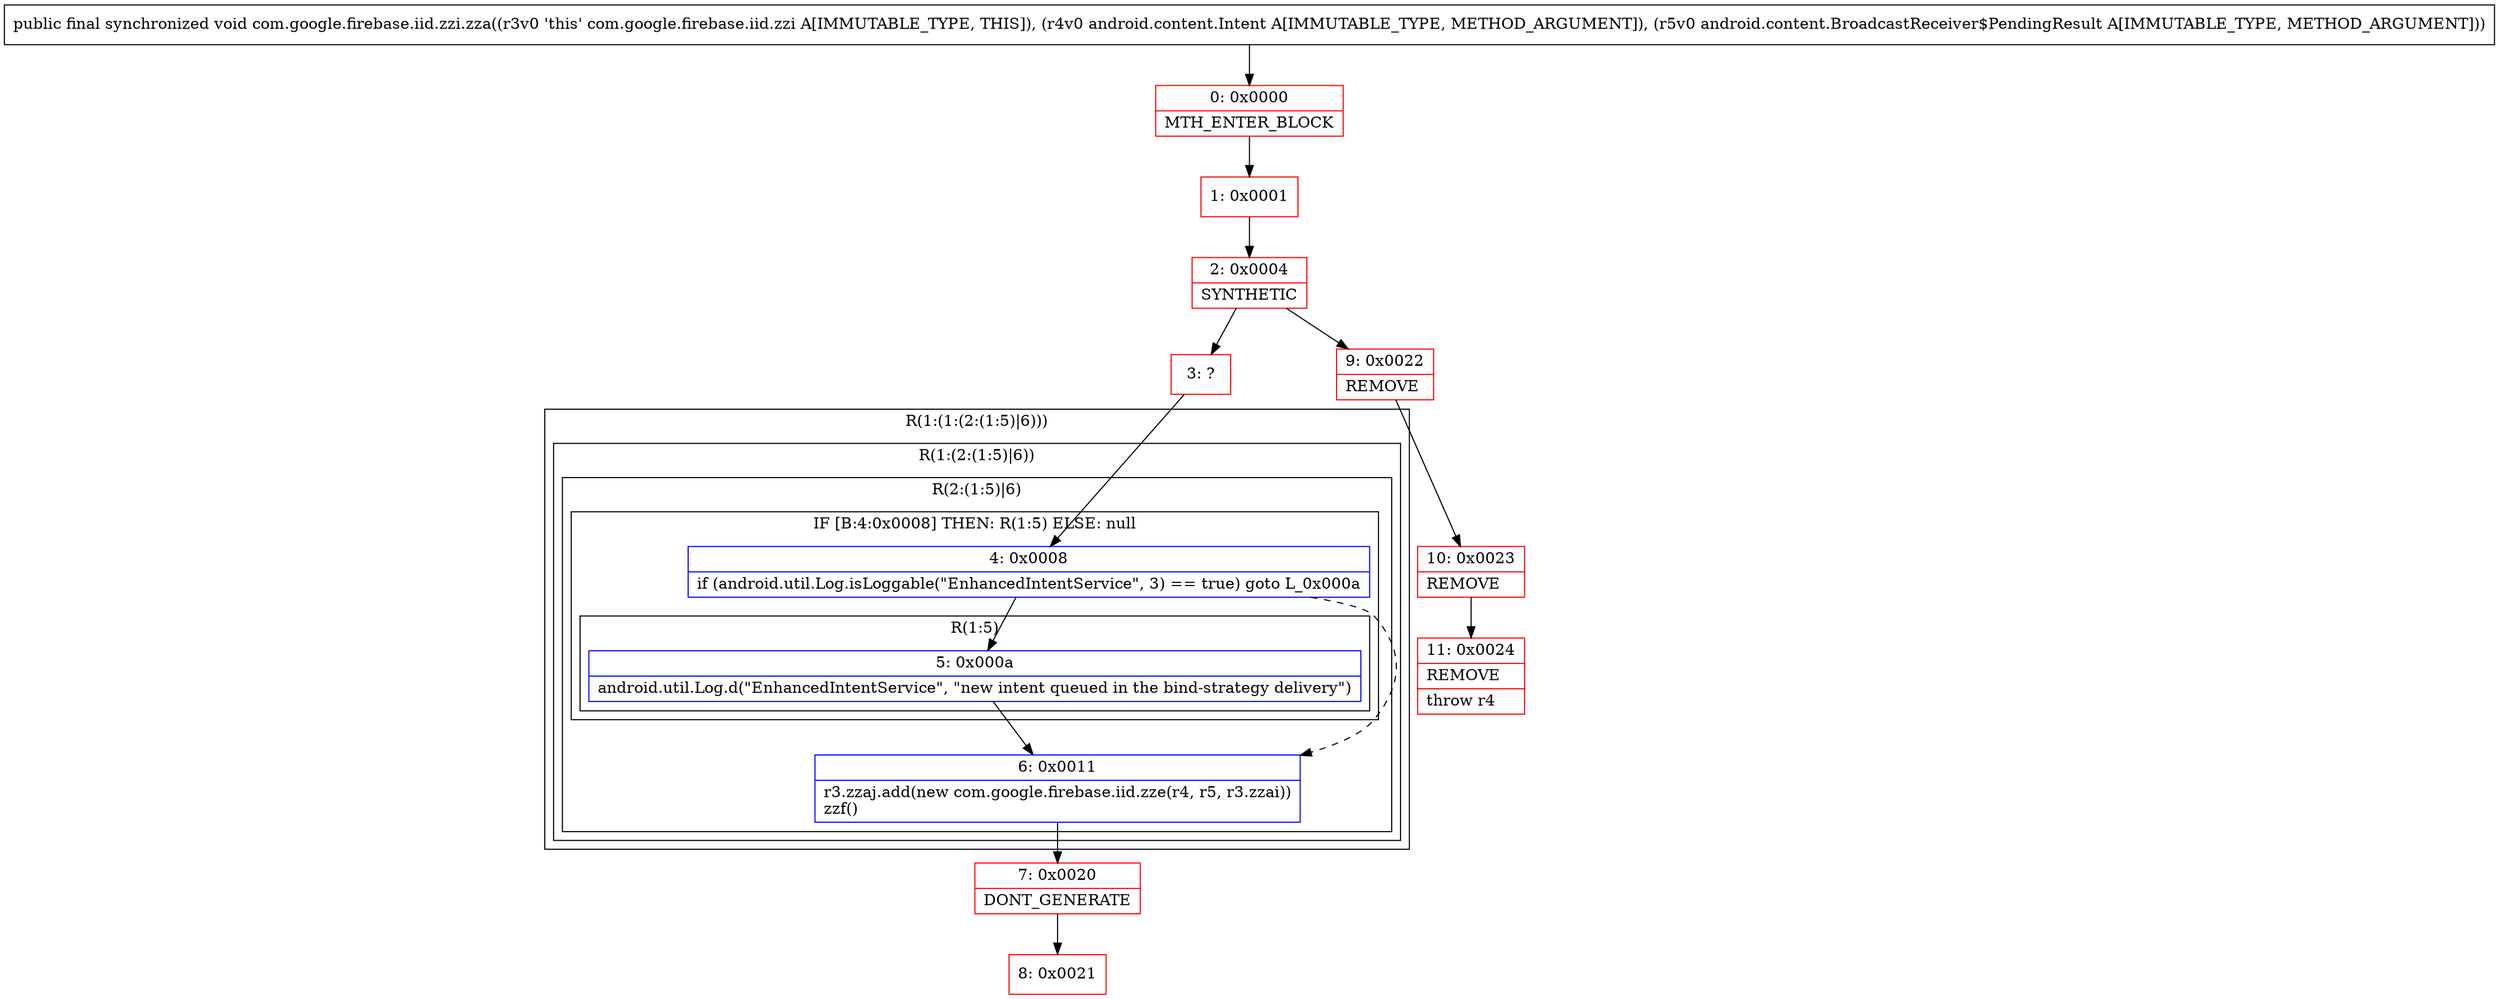 digraph "CFG forcom.google.firebase.iid.zzi.zza(Landroid\/content\/Intent;Landroid\/content\/BroadcastReceiver$PendingResult;)V" {
subgraph cluster_Region_1631302777 {
label = "R(1:(1:(2:(1:5)|6)))";
node [shape=record,color=blue];
subgraph cluster_Region_1280581254 {
label = "R(1:(2:(1:5)|6))";
node [shape=record,color=blue];
subgraph cluster_Region_387584201 {
label = "R(2:(1:5)|6)";
node [shape=record,color=blue];
subgraph cluster_IfRegion_1751545993 {
label = "IF [B:4:0x0008] THEN: R(1:5) ELSE: null";
node [shape=record,color=blue];
Node_4 [shape=record,label="{4\:\ 0x0008|if (android.util.Log.isLoggable(\"EnhancedIntentService\", 3) == true) goto L_0x000a\l}"];
subgraph cluster_Region_1422037376 {
label = "R(1:5)";
node [shape=record,color=blue];
Node_5 [shape=record,label="{5\:\ 0x000a|android.util.Log.d(\"EnhancedIntentService\", \"new intent queued in the bind\-strategy delivery\")\l}"];
}
}
Node_6 [shape=record,label="{6\:\ 0x0011|r3.zzaj.add(new com.google.firebase.iid.zze(r4, r5, r3.zzai))\lzzf()\l}"];
}
}
}
Node_0 [shape=record,color=red,label="{0\:\ 0x0000|MTH_ENTER_BLOCK\l}"];
Node_1 [shape=record,color=red,label="{1\:\ 0x0001}"];
Node_2 [shape=record,color=red,label="{2\:\ 0x0004|SYNTHETIC\l}"];
Node_3 [shape=record,color=red,label="{3\:\ ?}"];
Node_7 [shape=record,color=red,label="{7\:\ 0x0020|DONT_GENERATE\l}"];
Node_8 [shape=record,color=red,label="{8\:\ 0x0021}"];
Node_9 [shape=record,color=red,label="{9\:\ 0x0022|REMOVE\l}"];
Node_10 [shape=record,color=red,label="{10\:\ 0x0023|REMOVE\l}"];
Node_11 [shape=record,color=red,label="{11\:\ 0x0024|REMOVE\l|throw r4\l}"];
MethodNode[shape=record,label="{public final synchronized void com.google.firebase.iid.zzi.zza((r3v0 'this' com.google.firebase.iid.zzi A[IMMUTABLE_TYPE, THIS]), (r4v0 android.content.Intent A[IMMUTABLE_TYPE, METHOD_ARGUMENT]), (r5v0 android.content.BroadcastReceiver$PendingResult A[IMMUTABLE_TYPE, METHOD_ARGUMENT])) }"];
MethodNode -> Node_0;
Node_4 -> Node_5;
Node_4 -> Node_6[style=dashed];
Node_5 -> Node_6;
Node_6 -> Node_7;
Node_0 -> Node_1;
Node_1 -> Node_2;
Node_2 -> Node_3;
Node_2 -> Node_9;
Node_3 -> Node_4;
Node_7 -> Node_8;
Node_9 -> Node_10;
Node_10 -> Node_11;
}

